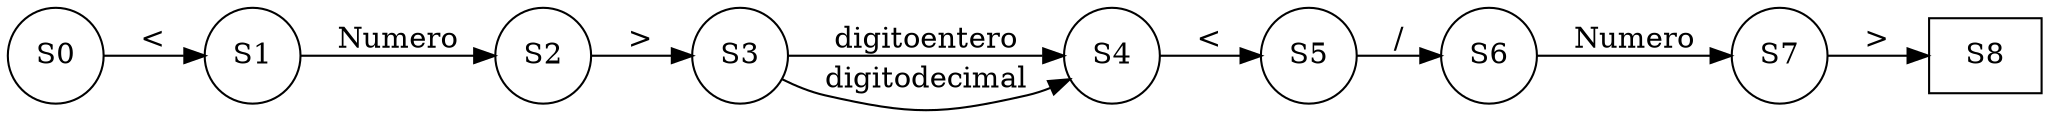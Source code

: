 # < Numero > 40 < / Numero >

# VER GRAMTICA

# S0 -> < S1
# S1 -> Numero S2
# S2 -> > S3
# S3 -> digitoentero S4
#     | digitodecimal S4
# S4 -> < S5
# S5 -> / S6
# S6 -> Numero S7
# S7 -> > S8
# S8 -> E

digraph {
    rankdir = LR
    node[shape=circle]
    S8[shape=record]
    S0 -> S1 [label="<"]
    S1 -> S2 [label="Numero"]
    S2 -> S3 [label=">"]
    S3 -> S4 [label="digitoentero"]
    S3 -> S4 [label="digitodecimal"]
    S4 -> S5 [label="<"]
    S5 -> S6 [label="/"]
    S6 -> S7 [label="Numero"]
    S7 -> S8 [label=">"]
}